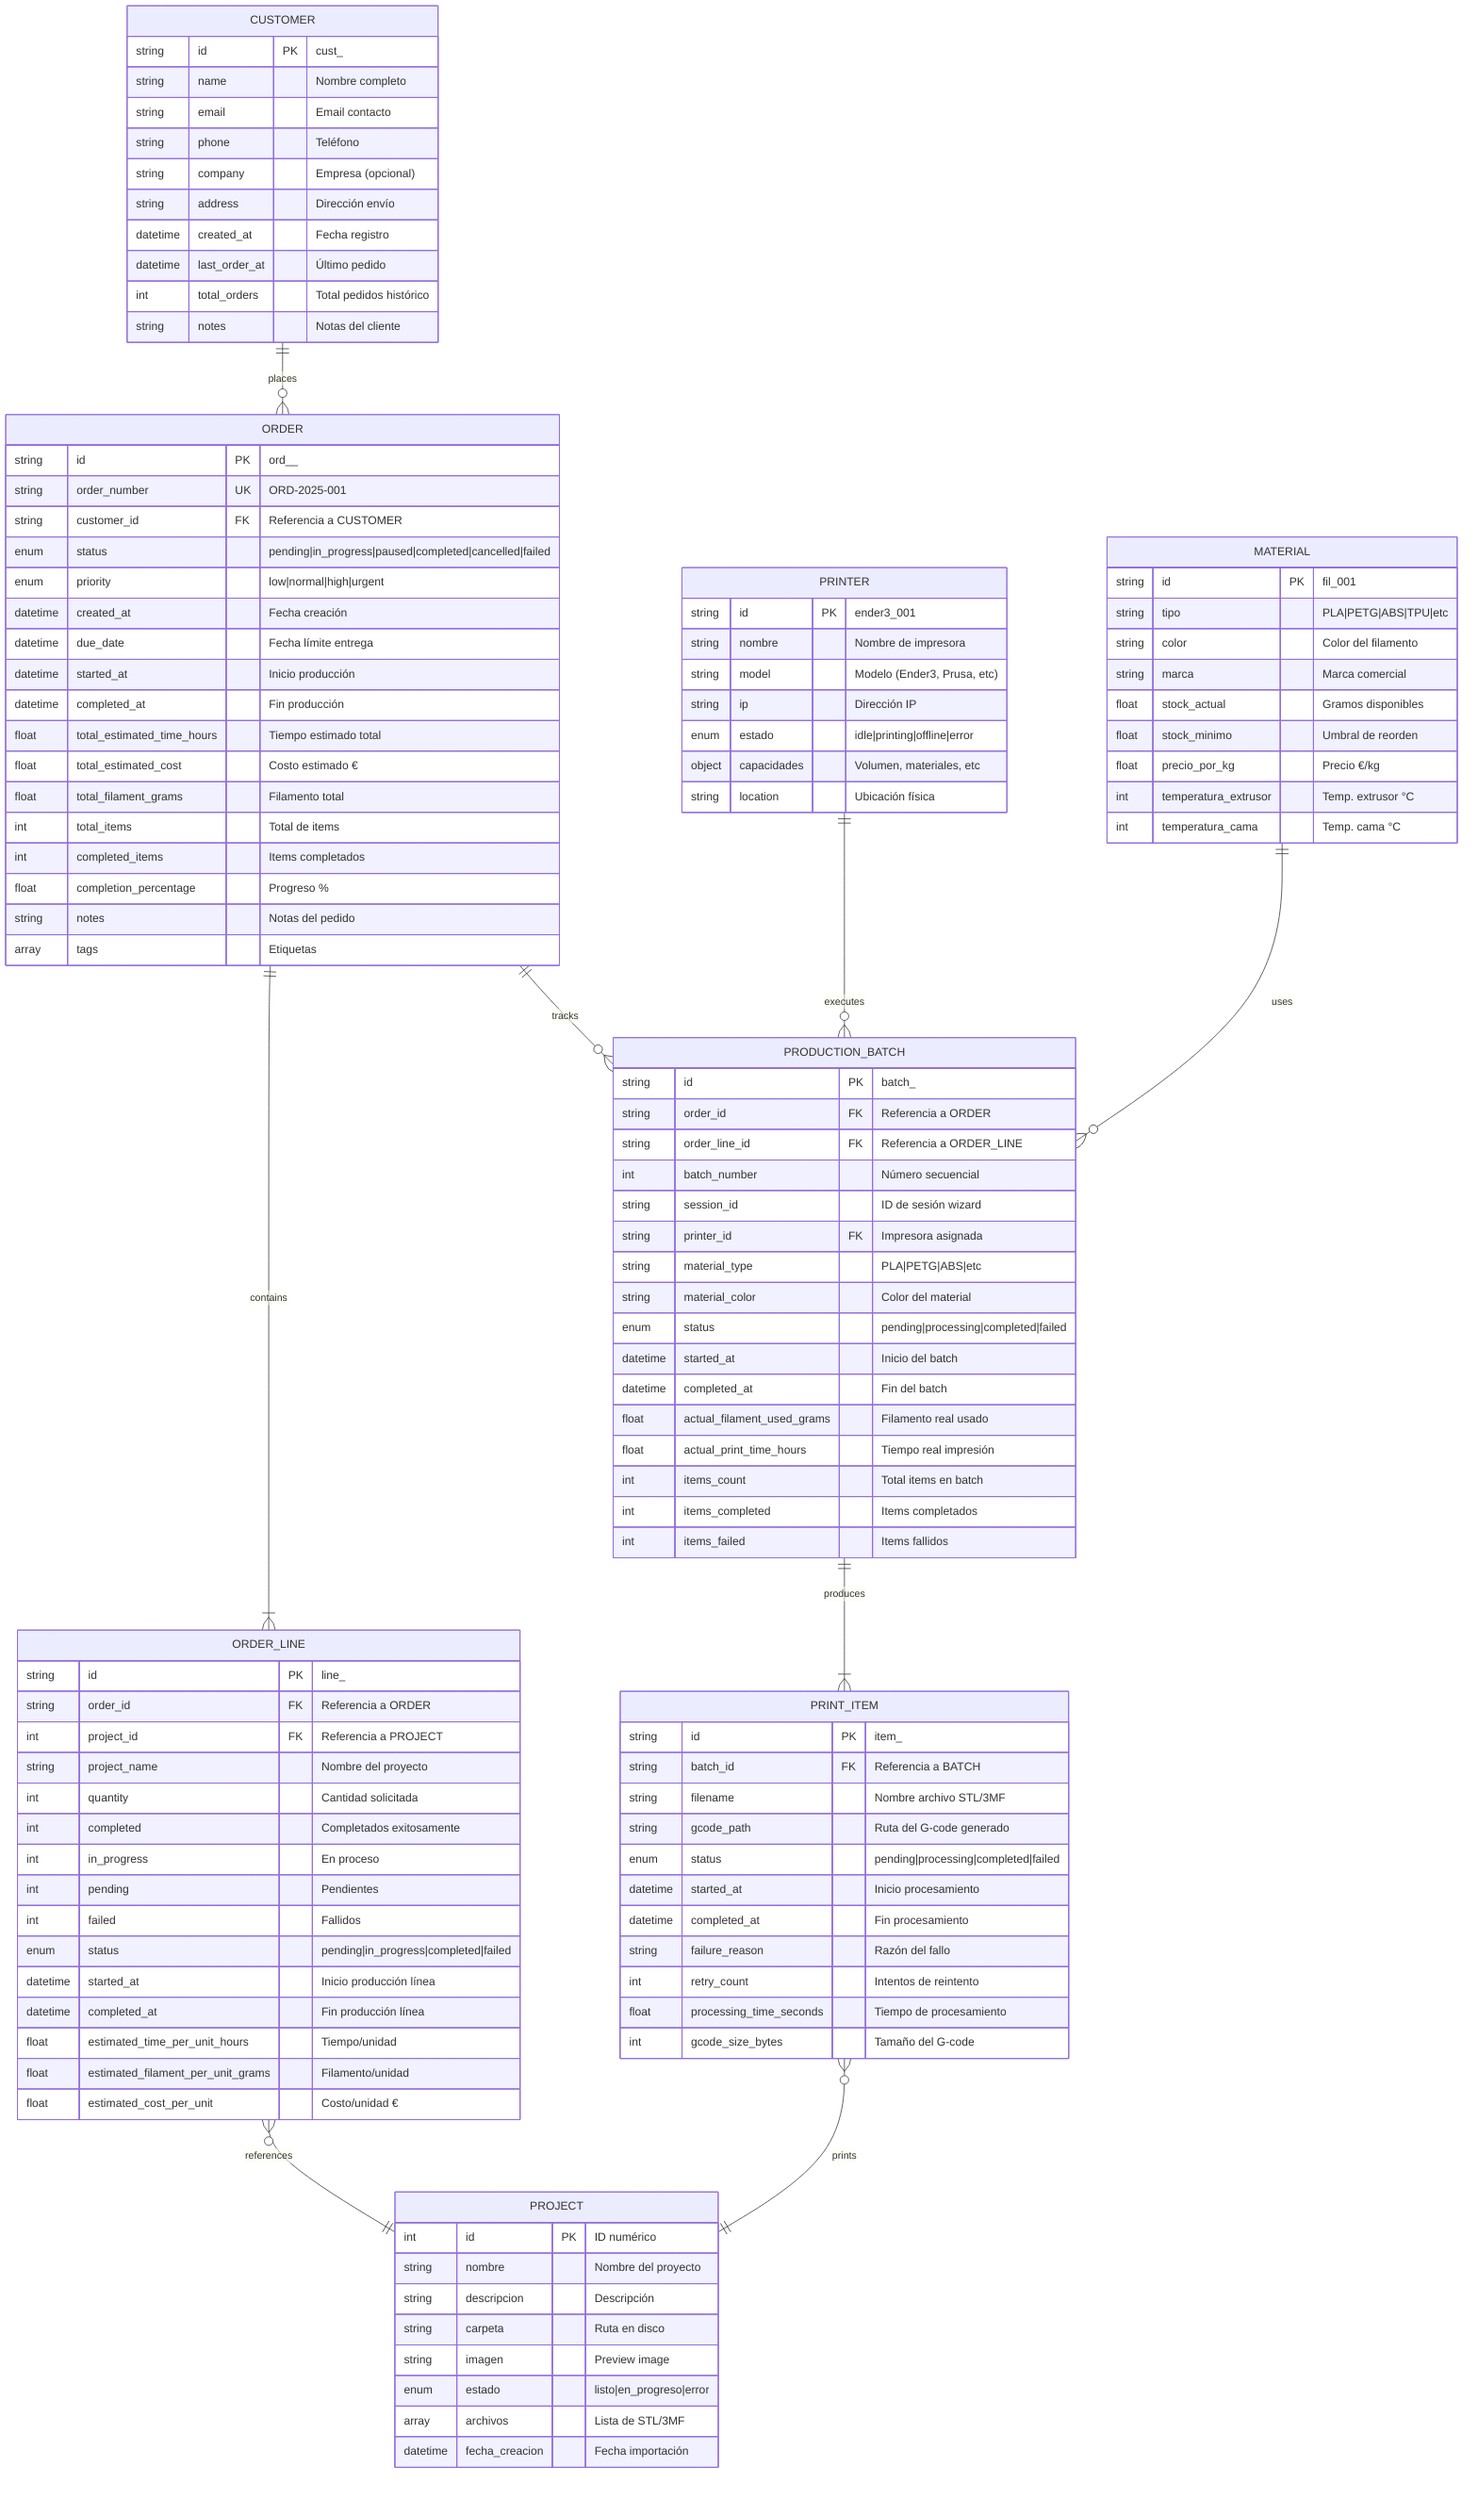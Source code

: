 erDiagram
    CUSTOMER ||--o{ ORDER : "places"
    ORDER ||--|{ ORDER_LINE : "contains"
    ORDER_LINE }o--|| PROJECT : "references"
    ORDER ||--o{ PRODUCTION_BATCH : "tracks"
    PRODUCTION_BATCH ||--|{ PRINT_ITEM : "produces"
    PRINT_ITEM }o--|| PROJECT : "prints"
    PRINTER ||--o{ PRODUCTION_BATCH : "executes"
    MATERIAL ||--o{ PRODUCTION_BATCH : "uses"
    
    CUSTOMER {
        string id PK "cust_<uuid>"
        string name "Nombre completo"
        string email "Email contacto"
        string phone "Teléfono"
        string company "Empresa (opcional)"
        string address "Dirección envío"
        datetime created_at "Fecha registro"
        datetime last_order_at "Último pedido"
        int total_orders "Total pedidos histórico"
        string notes "Notas del cliente"
    }
    
    ORDER {
        string id PK "ord_<timestamp>_<random>"
        string order_number UK "ORD-2025-001"
        string customer_id FK "Referencia a CUSTOMER"
        enum status "pending|in_progress|paused|completed|cancelled|failed"
        enum priority "low|normal|high|urgent"
        datetime created_at "Fecha creación"
        datetime due_date "Fecha límite entrega"
        datetime started_at "Inicio producción"
        datetime completed_at "Fin producción"
        float total_estimated_time_hours "Tiempo estimado total"
        float total_estimated_cost "Costo estimado €"
        float total_filament_grams "Filamento total"
        int total_items "Total de items"
        int completed_items "Items completados"
        float completion_percentage "Progreso %"
        string notes "Notas del pedido"
        array tags "Etiquetas"
    }
    
    ORDER_LINE {
        string id PK "line_<uuid>"
        string order_id FK "Referencia a ORDER"
        int project_id FK "Referencia a PROJECT"
        string project_name "Nombre del proyecto"
        int quantity "Cantidad solicitada"
        int completed "Completados exitosamente"
        int in_progress "En proceso"
        int pending "Pendientes"
        int failed "Fallidos"
        enum status "pending|in_progress|completed|failed"
        datetime started_at "Inicio producción línea"
        datetime completed_at "Fin producción línea"
        float estimated_time_per_unit_hours "Tiempo/unidad"
        float estimated_filament_per_unit_grams "Filamento/unidad"
        float estimated_cost_per_unit "Costo/unidad €"
    }
    
    PROJECT {
        int id PK "ID numérico"
        string nombre "Nombre del proyecto"
        string descripcion "Descripción"
        string carpeta "Ruta en disco"
        string imagen "Preview image"
        enum estado "listo|en_progreso|error"
        array archivos "Lista de STL/3MF"
        datetime fecha_creacion "Fecha importación"
    }
    
    PRODUCTION_BATCH {
        string id PK "batch_<uuid>"
        string order_id FK "Referencia a ORDER"
        string order_line_id FK "Referencia a ORDER_LINE"
        int batch_number "Número secuencial"
        string session_id "ID de sesión wizard"
        string printer_id FK "Impresora asignada"
        string material_type "PLA|PETG|ABS|etc"
        string material_color "Color del material"
        enum status "pending|processing|completed|failed"
        datetime started_at "Inicio del batch"
        datetime completed_at "Fin del batch"
        float actual_filament_used_grams "Filamento real usado"
        float actual_print_time_hours "Tiempo real impresión"
        int items_count "Total items en batch"
        int items_completed "Items completados"
        int items_failed "Items fallidos"
    }
    
    PRINT_ITEM {
        string id PK "item_<uuid>"
        string batch_id FK "Referencia a BATCH"
        string filename "Nombre archivo STL/3MF"
        string gcode_path "Ruta del G-code generado"
        enum status "pending|processing|completed|failed"
        datetime started_at "Inicio procesamiento"
        datetime completed_at "Fin procesamiento"
        string failure_reason "Razón del fallo"
        int retry_count "Intentos de reintento"
        float processing_time_seconds "Tiempo de procesamiento"
        int gcode_size_bytes "Tamaño del G-code"
    }
    
    PRINTER {
        string id PK "ender3_001"
        string nombre "Nombre de impresora"
        string model "Modelo (Ender3, Prusa, etc)"
        string ip "Dirección IP"
        enum estado "idle|printing|offline|error"
        object capacidades "Volumen, materiales, etc"
        string location "Ubicación física"
    }
    
    MATERIAL {
        string id PK "fil_001"
        string tipo "PLA|PETG|ABS|TPU|etc"
        string color "Color del filamento"
        string marca "Marca comercial"
        float stock_actual "Gramos disponibles"
        float stock_minimo "Umbral de reorden"
        float precio_por_kg "Precio €/kg"
        int temperatura_extrusor "Temp. extrusor °C"
        int temperatura_cama "Temp. cama °C"
    }